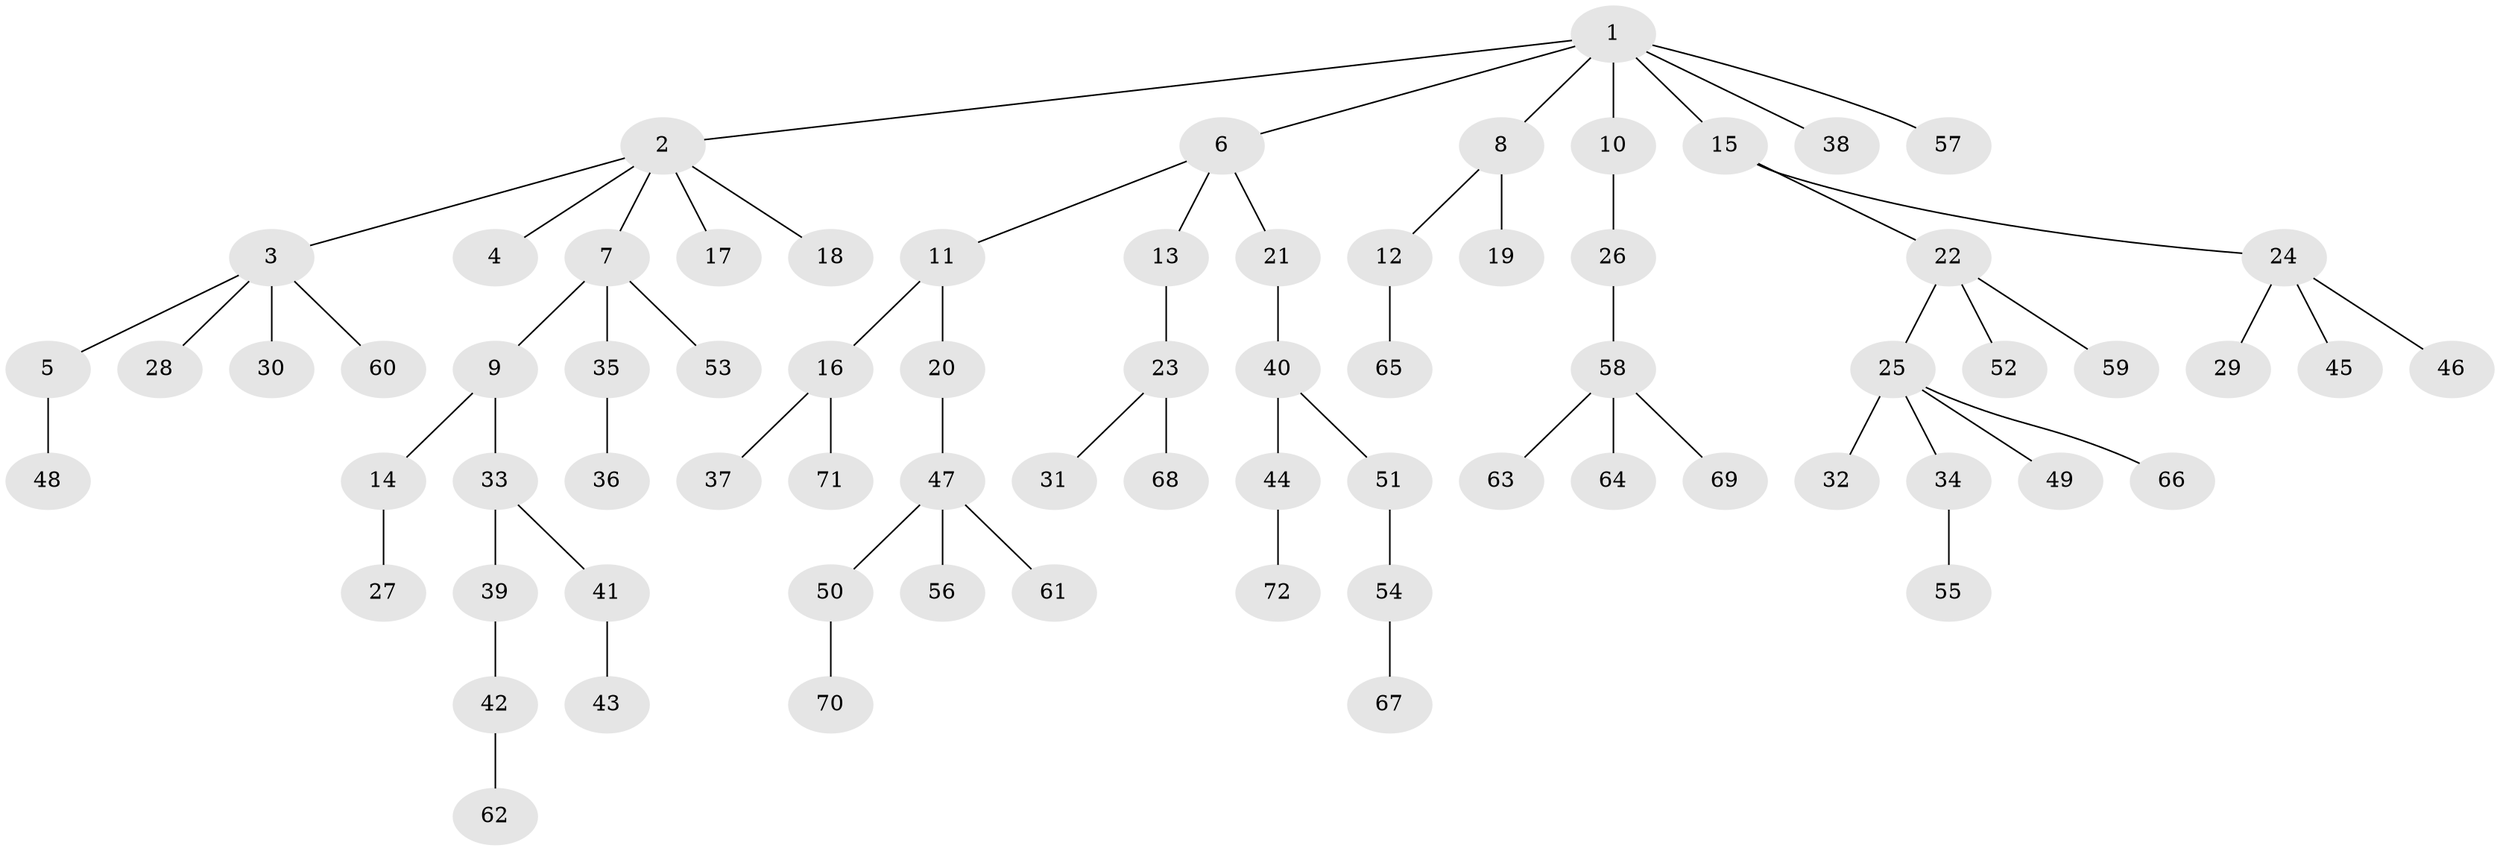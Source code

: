 // Generated by graph-tools (version 1.1) at 2025/11/02/27/25 16:11:25]
// undirected, 72 vertices, 71 edges
graph export_dot {
graph [start="1"]
  node [color=gray90,style=filled];
  1;
  2;
  3;
  4;
  5;
  6;
  7;
  8;
  9;
  10;
  11;
  12;
  13;
  14;
  15;
  16;
  17;
  18;
  19;
  20;
  21;
  22;
  23;
  24;
  25;
  26;
  27;
  28;
  29;
  30;
  31;
  32;
  33;
  34;
  35;
  36;
  37;
  38;
  39;
  40;
  41;
  42;
  43;
  44;
  45;
  46;
  47;
  48;
  49;
  50;
  51;
  52;
  53;
  54;
  55;
  56;
  57;
  58;
  59;
  60;
  61;
  62;
  63;
  64;
  65;
  66;
  67;
  68;
  69;
  70;
  71;
  72;
  1 -- 2;
  1 -- 6;
  1 -- 8;
  1 -- 10;
  1 -- 15;
  1 -- 38;
  1 -- 57;
  2 -- 3;
  2 -- 4;
  2 -- 7;
  2 -- 17;
  2 -- 18;
  3 -- 5;
  3 -- 28;
  3 -- 30;
  3 -- 60;
  5 -- 48;
  6 -- 11;
  6 -- 13;
  6 -- 21;
  7 -- 9;
  7 -- 35;
  7 -- 53;
  8 -- 12;
  8 -- 19;
  9 -- 14;
  9 -- 33;
  10 -- 26;
  11 -- 16;
  11 -- 20;
  12 -- 65;
  13 -- 23;
  14 -- 27;
  15 -- 22;
  15 -- 24;
  16 -- 37;
  16 -- 71;
  20 -- 47;
  21 -- 40;
  22 -- 25;
  22 -- 52;
  22 -- 59;
  23 -- 31;
  23 -- 68;
  24 -- 29;
  24 -- 45;
  24 -- 46;
  25 -- 32;
  25 -- 34;
  25 -- 49;
  25 -- 66;
  26 -- 58;
  33 -- 39;
  33 -- 41;
  34 -- 55;
  35 -- 36;
  39 -- 42;
  40 -- 44;
  40 -- 51;
  41 -- 43;
  42 -- 62;
  44 -- 72;
  47 -- 50;
  47 -- 56;
  47 -- 61;
  50 -- 70;
  51 -- 54;
  54 -- 67;
  58 -- 63;
  58 -- 64;
  58 -- 69;
}
